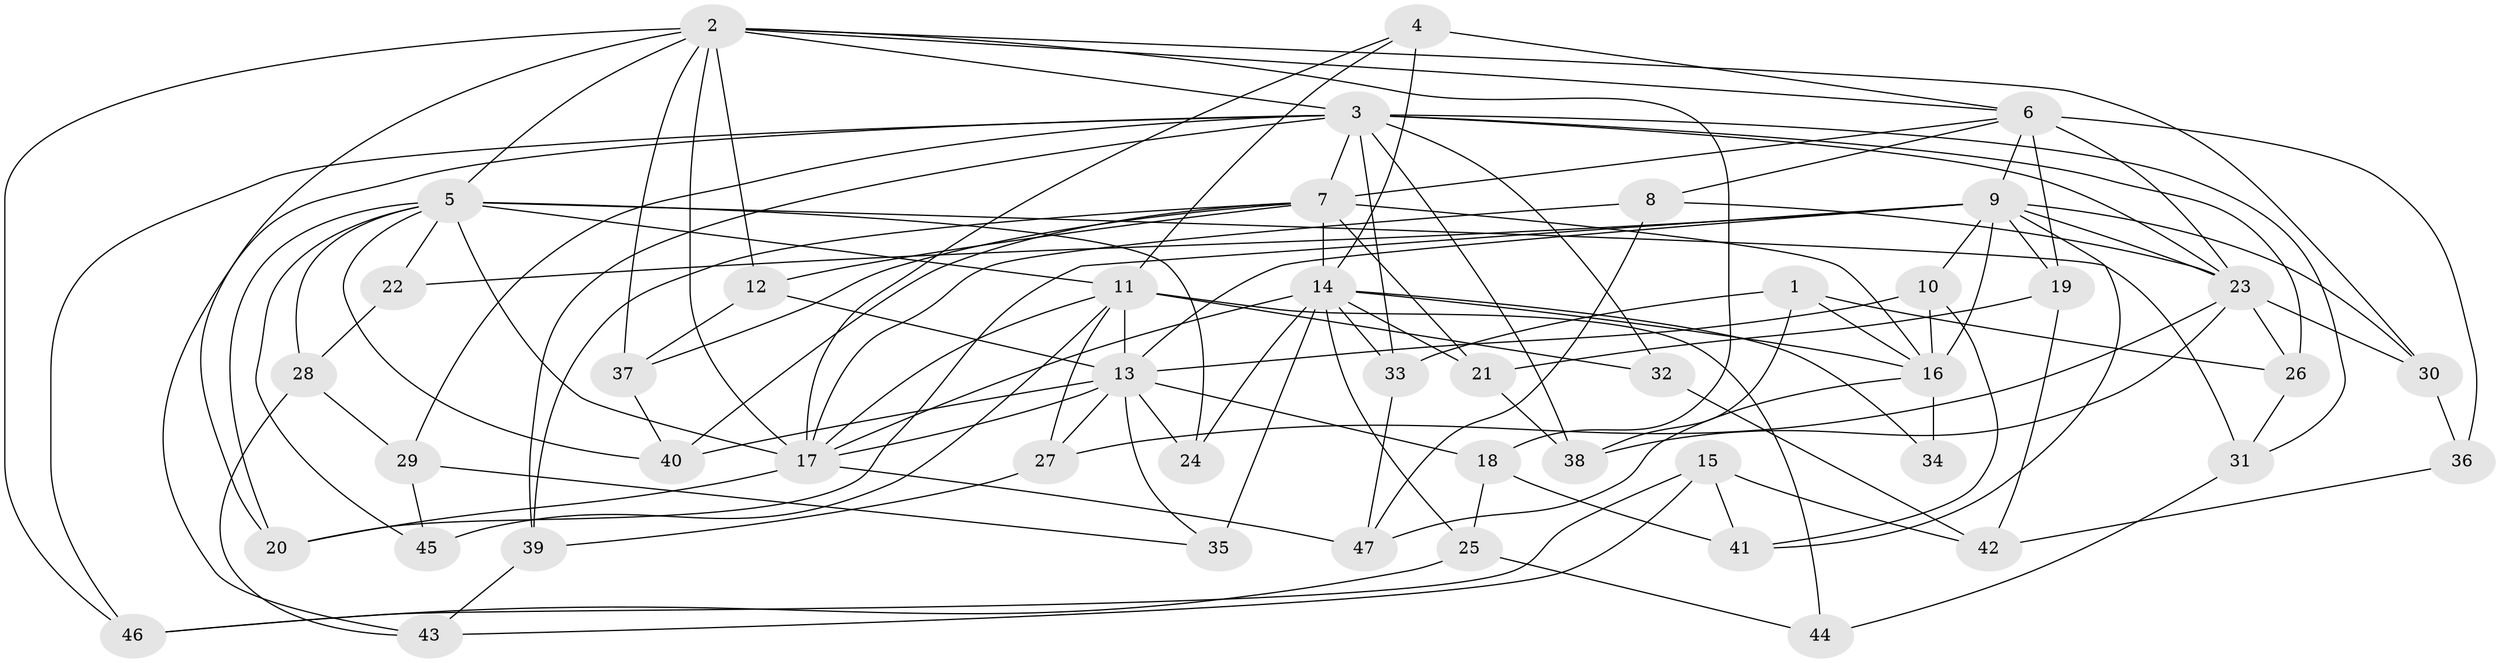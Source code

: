 // original degree distribution, {4: 1.0}
// Generated by graph-tools (version 1.1) at 2025/37/03/09/25 02:37:56]
// undirected, 47 vertices, 121 edges
graph export_dot {
graph [start="1"]
  node [color=gray90,style=filled];
  1;
  2;
  3;
  4;
  5;
  6;
  7;
  8;
  9;
  10;
  11;
  12;
  13;
  14;
  15;
  16;
  17;
  18;
  19;
  20;
  21;
  22;
  23;
  24;
  25;
  26;
  27;
  28;
  29;
  30;
  31;
  32;
  33;
  34;
  35;
  36;
  37;
  38;
  39;
  40;
  41;
  42;
  43;
  44;
  45;
  46;
  47;
  1 -- 16 [weight=1.0];
  1 -- 26 [weight=1.0];
  1 -- 33 [weight=1.0];
  1 -- 38 [weight=1.0];
  2 -- 3 [weight=1.0];
  2 -- 5 [weight=1.0];
  2 -- 6 [weight=1.0];
  2 -- 12 [weight=1.0];
  2 -- 17 [weight=1.0];
  2 -- 18 [weight=1.0];
  2 -- 20 [weight=1.0];
  2 -- 30 [weight=1.0];
  2 -- 37 [weight=1.0];
  2 -- 46 [weight=1.0];
  3 -- 7 [weight=1.0];
  3 -- 23 [weight=1.0];
  3 -- 26 [weight=1.0];
  3 -- 29 [weight=1.0];
  3 -- 31 [weight=1.0];
  3 -- 32 [weight=1.0];
  3 -- 33 [weight=1.0];
  3 -- 38 [weight=1.0];
  3 -- 39 [weight=1.0];
  3 -- 43 [weight=1.0];
  3 -- 46 [weight=1.0];
  4 -- 6 [weight=1.0];
  4 -- 11 [weight=1.0];
  4 -- 14 [weight=1.0];
  4 -- 17 [weight=1.0];
  5 -- 11 [weight=1.0];
  5 -- 17 [weight=1.0];
  5 -- 20 [weight=1.0];
  5 -- 22 [weight=2.0];
  5 -- 24 [weight=2.0];
  5 -- 28 [weight=1.0];
  5 -- 31 [weight=1.0];
  5 -- 40 [weight=1.0];
  5 -- 45 [weight=1.0];
  6 -- 7 [weight=1.0];
  6 -- 8 [weight=1.0];
  6 -- 9 [weight=1.0];
  6 -- 19 [weight=1.0];
  6 -- 23 [weight=2.0];
  6 -- 36 [weight=2.0];
  7 -- 12 [weight=1.0];
  7 -- 14 [weight=1.0];
  7 -- 16 [weight=2.0];
  7 -- 21 [weight=1.0];
  7 -- 37 [weight=1.0];
  7 -- 39 [weight=1.0];
  7 -- 40 [weight=1.0];
  8 -- 17 [weight=1.0];
  8 -- 23 [weight=1.0];
  8 -- 47 [weight=1.0];
  9 -- 10 [weight=1.0];
  9 -- 13 [weight=2.0];
  9 -- 16 [weight=1.0];
  9 -- 19 [weight=1.0];
  9 -- 20 [weight=1.0];
  9 -- 22 [weight=1.0];
  9 -- 23 [weight=2.0];
  9 -- 30 [weight=1.0];
  9 -- 41 [weight=1.0];
  10 -- 13 [weight=1.0];
  10 -- 16 [weight=1.0];
  10 -- 41 [weight=1.0];
  11 -- 13 [weight=2.0];
  11 -- 17 [weight=1.0];
  11 -- 27 [weight=1.0];
  11 -- 32 [weight=2.0];
  11 -- 44 [weight=2.0];
  11 -- 45 [weight=2.0];
  12 -- 13 [weight=1.0];
  12 -- 37 [weight=1.0];
  13 -- 17 [weight=1.0];
  13 -- 18 [weight=1.0];
  13 -- 24 [weight=1.0];
  13 -- 27 [weight=1.0];
  13 -- 35 [weight=1.0];
  13 -- 40 [weight=1.0];
  14 -- 16 [weight=1.0];
  14 -- 17 [weight=2.0];
  14 -- 21 [weight=1.0];
  14 -- 24 [weight=1.0];
  14 -- 25 [weight=1.0];
  14 -- 33 [weight=1.0];
  14 -- 34 [weight=1.0];
  14 -- 35 [weight=2.0];
  15 -- 41 [weight=1.0];
  15 -- 42 [weight=1.0];
  15 -- 43 [weight=1.0];
  15 -- 46 [weight=1.0];
  16 -- 34 [weight=3.0];
  16 -- 47 [weight=1.0];
  17 -- 20 [weight=1.0];
  17 -- 47 [weight=1.0];
  18 -- 25 [weight=1.0];
  18 -- 41 [weight=1.0];
  19 -- 21 [weight=1.0];
  19 -- 42 [weight=1.0];
  21 -- 38 [weight=1.0];
  22 -- 28 [weight=1.0];
  23 -- 26 [weight=1.0];
  23 -- 27 [weight=1.0];
  23 -- 30 [weight=1.0];
  23 -- 38 [weight=1.0];
  25 -- 44 [weight=1.0];
  25 -- 46 [weight=1.0];
  26 -- 31 [weight=1.0];
  27 -- 39 [weight=1.0];
  28 -- 29 [weight=1.0];
  28 -- 43 [weight=1.0];
  29 -- 35 [weight=1.0];
  29 -- 45 [weight=1.0];
  30 -- 36 [weight=1.0];
  31 -- 44 [weight=1.0];
  32 -- 42 [weight=1.0];
  33 -- 47 [weight=1.0];
  36 -- 42 [weight=1.0];
  37 -- 40 [weight=1.0];
  39 -- 43 [weight=1.0];
}
